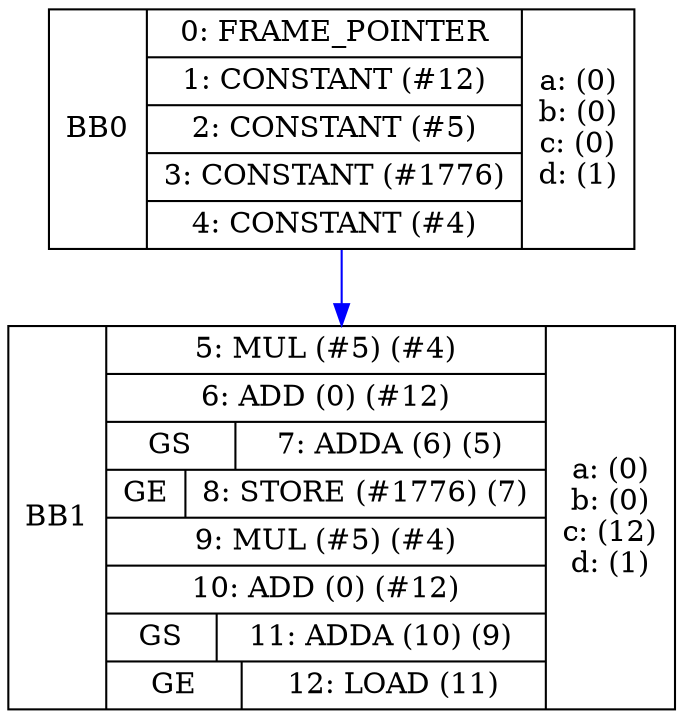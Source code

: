 digraph G {bb0[shape=record, label="<b>BB0 | {0: FRAME_POINTER|1: CONSTANT (#12)|2: CONSTANT (#5)|3: CONSTANT (#1776)|4: CONSTANT (#4)} | a: (0)\nb: (0)\nc: (0)\nd: (1)\n"]bb1[shape=record, label="<b>BB1 | {5: MUL (#5)  (#4)|6: ADD (0)  (#12)|{ GS |7: ADDA (6)  (5)}|{ GE |8: STORE (#1776)  (7)}|9: MUL (#5)  (#4)|10: ADD (0)  (#12)|{ GS |11: ADDA (10)  (9)}|{ GE |12: LOAD (11)}} | a: (0)\nb: (0)\nc: (12)\nd: (1)\n"]bb0:s -> bb1:n[color="blue"];}